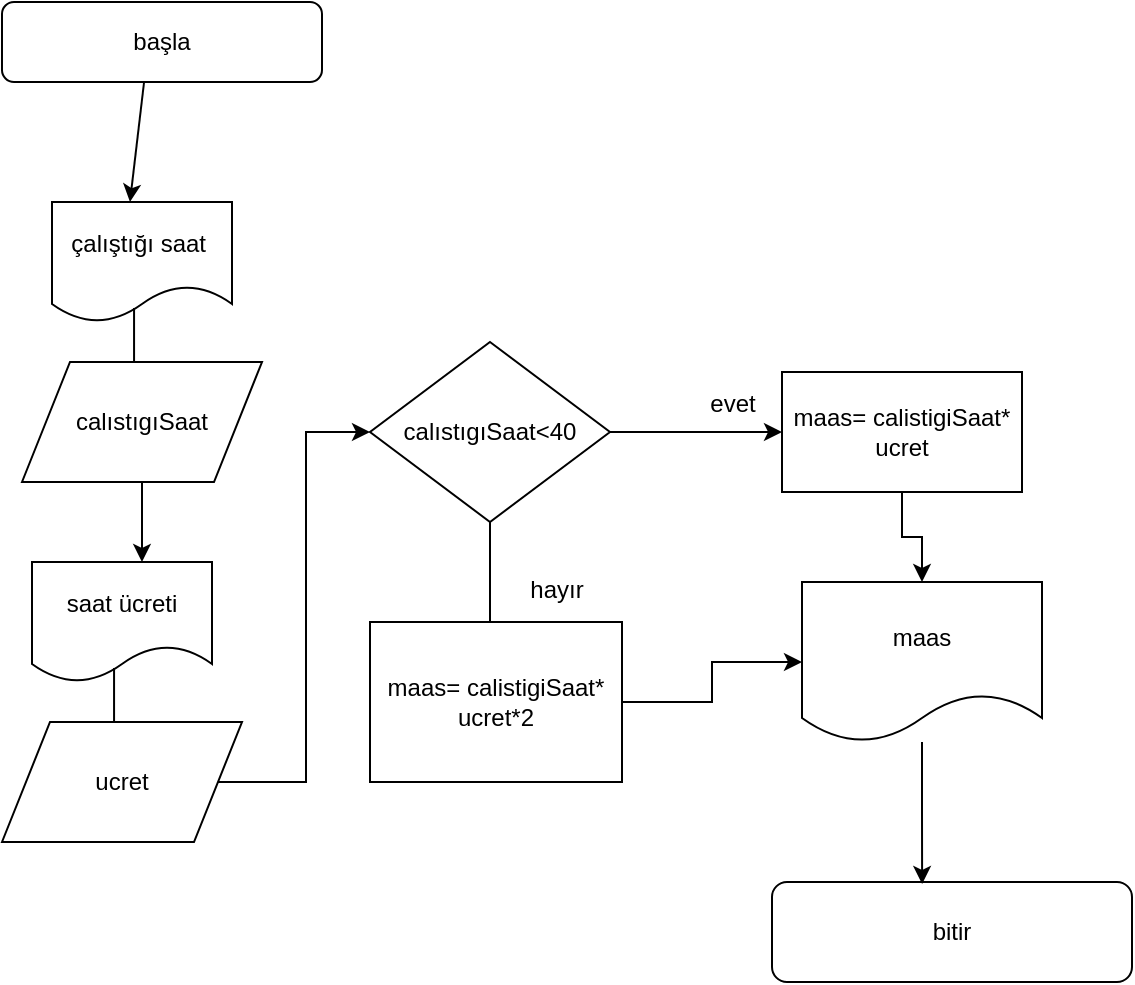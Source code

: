 <mxfile version="12.8.2" type="device"><diagram id="ozdMYnuY829mF_NNVjKQ" name="Page-1"><mxGraphModel dx="946" dy="-573" grid="1" gridSize="10" guides="1" tooltips="1" connect="1" arrows="1" fold="1" page="1" pageScale="1" pageWidth="827" pageHeight="1169" math="0" shadow="0"><root><mxCell id="0"/><mxCell id="1" parent="0"/><mxCell id="QsJz5g2JjvizA2NlghLG-1" value="başla" style="rounded=1;whiteSpace=wrap;html=1;fontSize=12;glass=0;strokeWidth=1;shadow=0;" vertex="1" parent="1"><mxGeometry x="170" y="1240" width="160" height="40" as="geometry"/></mxCell><mxCell id="QsJz5g2JjvizA2NlghLG-19" value="çalıştığı saat&amp;nbsp;" style="shape=document;whiteSpace=wrap;html=1;boundedLbl=1;" vertex="1" parent="1"><mxGeometry x="195" y="1340" width="90" height="60" as="geometry"/></mxCell><mxCell id="QsJz5g2JjvizA2NlghLG-39" value="" style="endArrow=classic;html=1;exitX=0.444;exitY=1;exitDx=0;exitDy=0;exitPerimeter=0;entryX=0.433;entryY=0;entryDx=0;entryDy=0;entryPerimeter=0;" edge="1" parent="1" source="QsJz5g2JjvizA2NlghLG-1" target="QsJz5g2JjvizA2NlghLG-19"><mxGeometry width="50" height="50" relative="1" as="geometry"><mxPoint x="244" y="1401.98" as="sourcePoint"/><mxPoint x="440" y="1450" as="targetPoint"/></mxGeometry></mxCell><mxCell id="QsJz5g2JjvizA2NlghLG-40" value="" style="endArrow=classic;html=1;exitX=0.456;exitY=0.883;exitDx=0;exitDy=0;exitPerimeter=0;" edge="1" parent="1" source="QsJz5g2JjvizA2NlghLG-19"><mxGeometry width="50" height="50" relative="1" as="geometry"><mxPoint x="290" y="1480" as="sourcePoint"/><mxPoint x="236" y="1460" as="targetPoint"/></mxGeometry></mxCell><mxCell id="QsJz5g2JjvizA2NlghLG-92" style="edgeStyle=orthogonalEdgeStyle;rounded=0;orthogonalLoop=1;jettySize=auto;html=1;entryX=0.611;entryY=0;entryDx=0;entryDy=0;entryPerimeter=0;" edge="1" parent="1" source="QsJz5g2JjvizA2NlghLG-50" target="QsJz5g2JjvizA2NlghLG-89"><mxGeometry relative="1" as="geometry"/></mxCell><mxCell id="QsJz5g2JjvizA2NlghLG-50" value="calıstıgıSaat" style="shape=parallelogram;perimeter=parallelogramPerimeter;whiteSpace=wrap;html=1;" vertex="1" parent="1"><mxGeometry x="180" y="1420" width="120" height="60" as="geometry"/></mxCell><mxCell id="QsJz5g2JjvizA2NlghLG-61" style="edgeStyle=orthogonalEdgeStyle;rounded=0;orthogonalLoop=1;jettySize=auto;html=1;" edge="1" parent="1" source="QsJz5g2JjvizA2NlghLG-60"><mxGeometry relative="1" as="geometry"><mxPoint x="560" y="1455" as="targetPoint"/></mxGeometry></mxCell><mxCell id="QsJz5g2JjvizA2NlghLG-62" style="edgeStyle=orthogonalEdgeStyle;rounded=0;orthogonalLoop=1;jettySize=auto;html=1;" edge="1" parent="1" source="QsJz5g2JjvizA2NlghLG-60"><mxGeometry relative="1" as="geometry"><mxPoint x="414" y="1560" as="targetPoint"/></mxGeometry></mxCell><mxCell id="QsJz5g2JjvizA2NlghLG-60" value="calıstıgıSaat&amp;lt;40" style="rhombus;whiteSpace=wrap;html=1;" vertex="1" parent="1"><mxGeometry x="354" y="1410" width="120" height="90" as="geometry"/></mxCell><mxCell id="QsJz5g2JjvizA2NlghLG-63" value="evet" style="text;html=1;align=center;verticalAlign=middle;resizable=0;points=[];autosize=1;" vertex="1" parent="1"><mxGeometry x="515" y="1431" width="40" height="20" as="geometry"/></mxCell><mxCell id="QsJz5g2JjvizA2NlghLG-64" value="hayır" style="text;html=1;align=center;verticalAlign=middle;resizable=0;points=[];autosize=1;" vertex="1" parent="1"><mxGeometry x="427" y="1524" width="40" height="20" as="geometry"/></mxCell><mxCell id="QsJz5g2JjvizA2NlghLG-69" value="bitir" style="rounded=1;whiteSpace=wrap;html=1;fontSize=12;glass=0;strokeWidth=1;shadow=0;" vertex="1" parent="1"><mxGeometry x="555" y="1680" width="180" height="50" as="geometry"/></mxCell><mxCell id="QsJz5g2JjvizA2NlghLG-95" style="edgeStyle=orthogonalEdgeStyle;rounded=0;orthogonalLoop=1;jettySize=auto;html=1;entryX=0.5;entryY=0;entryDx=0;entryDy=0;" edge="1" parent="1" source="QsJz5g2JjvizA2NlghLG-88" target="QsJz5g2JjvizA2NlghLG-94"><mxGeometry relative="1" as="geometry"/></mxCell><mxCell id="QsJz5g2JjvizA2NlghLG-88" value="maas= calistigiSaat* ucret" style="rounded=0;whiteSpace=wrap;html=1;" vertex="1" parent="1"><mxGeometry x="560" y="1425" width="120" height="60" as="geometry"/></mxCell><mxCell id="QsJz5g2JjvizA2NlghLG-89" value="saat ücreti" style="shape=document;whiteSpace=wrap;html=1;boundedLbl=1;" vertex="1" parent="1"><mxGeometry x="185" y="1520" width="90" height="60" as="geometry"/></mxCell><mxCell id="QsJz5g2JjvizA2NlghLG-90" value="" style="endArrow=classic;html=1;exitX=0.456;exitY=0.883;exitDx=0;exitDy=0;exitPerimeter=0;" edge="1" parent="1" source="QsJz5g2JjvizA2NlghLG-89"><mxGeometry width="50" height="50" relative="1" as="geometry"><mxPoint x="280" y="1660" as="sourcePoint"/><mxPoint x="226" y="1640" as="targetPoint"/></mxGeometry></mxCell><mxCell id="QsJz5g2JjvizA2NlghLG-93" style="edgeStyle=orthogonalEdgeStyle;rounded=0;orthogonalLoop=1;jettySize=auto;html=1;entryX=0;entryY=0.5;entryDx=0;entryDy=0;" edge="1" parent="1" source="QsJz5g2JjvizA2NlghLG-91" target="QsJz5g2JjvizA2NlghLG-60"><mxGeometry relative="1" as="geometry"/></mxCell><mxCell id="QsJz5g2JjvizA2NlghLG-91" value="ucret" style="shape=parallelogram;perimeter=parallelogramPerimeter;whiteSpace=wrap;html=1;" vertex="1" parent="1"><mxGeometry x="170" y="1600" width="120" height="60" as="geometry"/></mxCell><mxCell id="QsJz5g2JjvizA2NlghLG-99" style="edgeStyle=orthogonalEdgeStyle;rounded=0;orthogonalLoop=1;jettySize=auto;html=1;entryX=0.417;entryY=0.02;entryDx=0;entryDy=0;entryPerimeter=0;" edge="1" parent="1" source="QsJz5g2JjvizA2NlghLG-94" target="QsJz5g2JjvizA2NlghLG-69"><mxGeometry relative="1" as="geometry"/></mxCell><mxCell id="QsJz5g2JjvizA2NlghLG-94" value="maas" style="shape=document;whiteSpace=wrap;html=1;boundedLbl=1;" vertex="1" parent="1"><mxGeometry x="570" y="1530" width="120" height="80" as="geometry"/></mxCell><mxCell id="QsJz5g2JjvizA2NlghLG-98" style="edgeStyle=orthogonalEdgeStyle;rounded=0;orthogonalLoop=1;jettySize=auto;html=1;" edge="1" parent="1" source="QsJz5g2JjvizA2NlghLG-97" target="QsJz5g2JjvizA2NlghLG-94"><mxGeometry relative="1" as="geometry"/></mxCell><mxCell id="QsJz5g2JjvizA2NlghLG-97" value="maas= calistigiSaat* ucret*2" style="rounded=0;whiteSpace=wrap;html=1;" vertex="1" parent="1"><mxGeometry x="354" y="1550" width="126" height="80" as="geometry"/></mxCell></root></mxGraphModel></diagram></mxfile>